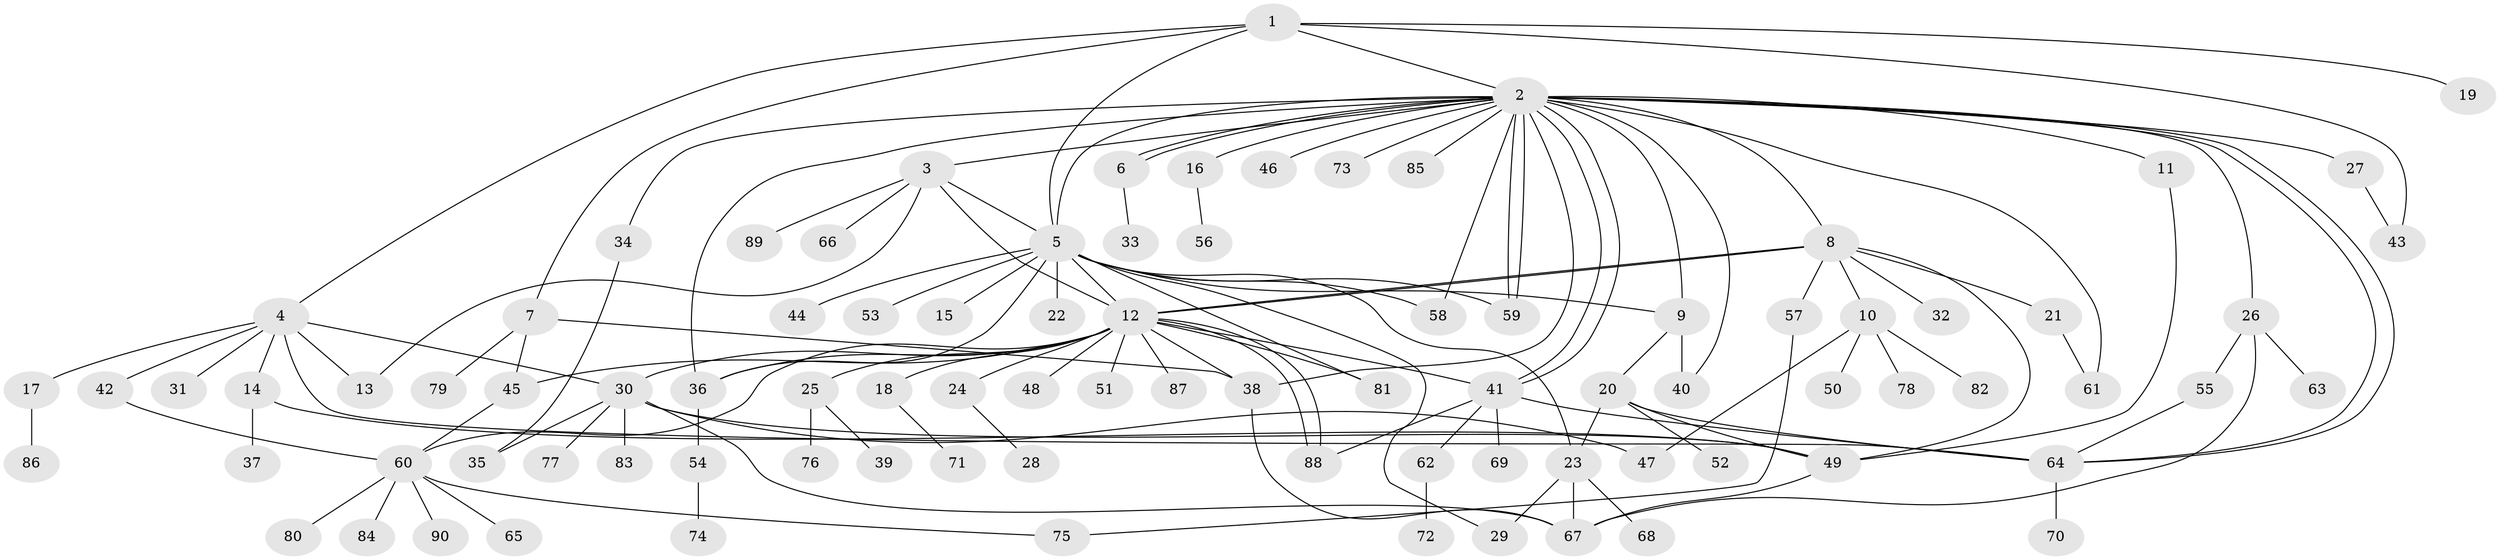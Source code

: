 // coarse degree distribution, {1: 0.9166666666666666, 2: 0.027777777777777776, 19: 0.027777777777777776, 16: 0.027777777777777776}
// Generated by graph-tools (version 1.1) at 2025/52/03/04/25 21:52:02]
// undirected, 90 vertices, 134 edges
graph export_dot {
graph [start="1"]
  node [color=gray90,style=filled];
  1;
  2;
  3;
  4;
  5;
  6;
  7;
  8;
  9;
  10;
  11;
  12;
  13;
  14;
  15;
  16;
  17;
  18;
  19;
  20;
  21;
  22;
  23;
  24;
  25;
  26;
  27;
  28;
  29;
  30;
  31;
  32;
  33;
  34;
  35;
  36;
  37;
  38;
  39;
  40;
  41;
  42;
  43;
  44;
  45;
  46;
  47;
  48;
  49;
  50;
  51;
  52;
  53;
  54;
  55;
  56;
  57;
  58;
  59;
  60;
  61;
  62;
  63;
  64;
  65;
  66;
  67;
  68;
  69;
  70;
  71;
  72;
  73;
  74;
  75;
  76;
  77;
  78;
  79;
  80;
  81;
  82;
  83;
  84;
  85;
  86;
  87;
  88;
  89;
  90;
  1 -- 2;
  1 -- 4;
  1 -- 5;
  1 -- 7;
  1 -- 19;
  1 -- 43;
  2 -- 3;
  2 -- 5;
  2 -- 6;
  2 -- 6;
  2 -- 8;
  2 -- 9;
  2 -- 11;
  2 -- 16;
  2 -- 26;
  2 -- 27;
  2 -- 34;
  2 -- 36;
  2 -- 38;
  2 -- 40;
  2 -- 41;
  2 -- 41;
  2 -- 46;
  2 -- 58;
  2 -- 59;
  2 -- 59;
  2 -- 61;
  2 -- 64;
  2 -- 64;
  2 -- 73;
  2 -- 85;
  3 -- 5;
  3 -- 12;
  3 -- 13;
  3 -- 66;
  3 -- 89;
  4 -- 13;
  4 -- 14;
  4 -- 17;
  4 -- 30;
  4 -- 31;
  4 -- 42;
  4 -- 64;
  5 -- 9;
  5 -- 12;
  5 -- 15;
  5 -- 22;
  5 -- 23;
  5 -- 29;
  5 -- 36;
  5 -- 44;
  5 -- 53;
  5 -- 58;
  5 -- 59;
  5 -- 81;
  6 -- 33;
  7 -- 38;
  7 -- 45;
  7 -- 79;
  8 -- 10;
  8 -- 12;
  8 -- 12;
  8 -- 21;
  8 -- 32;
  8 -- 49;
  8 -- 57;
  9 -- 20;
  9 -- 40;
  10 -- 47;
  10 -- 50;
  10 -- 78;
  10 -- 82;
  11 -- 49;
  12 -- 18;
  12 -- 24;
  12 -- 25;
  12 -- 30;
  12 -- 36;
  12 -- 38;
  12 -- 41;
  12 -- 45;
  12 -- 48;
  12 -- 51;
  12 -- 60;
  12 -- 81;
  12 -- 87;
  12 -- 88;
  12 -- 88;
  14 -- 37;
  14 -- 49;
  16 -- 56;
  17 -- 86;
  18 -- 71;
  20 -- 23;
  20 -- 49;
  20 -- 52;
  20 -- 64;
  21 -- 61;
  23 -- 29;
  23 -- 67;
  23 -- 68;
  24 -- 28;
  25 -- 39;
  25 -- 76;
  26 -- 55;
  26 -- 63;
  26 -- 67;
  27 -- 43;
  30 -- 35;
  30 -- 47;
  30 -- 49;
  30 -- 67;
  30 -- 77;
  30 -- 83;
  34 -- 35;
  36 -- 54;
  38 -- 67;
  41 -- 62;
  41 -- 64;
  41 -- 69;
  41 -- 88;
  42 -- 60;
  45 -- 60;
  49 -- 67;
  54 -- 74;
  55 -- 64;
  57 -- 75;
  60 -- 65;
  60 -- 75;
  60 -- 80;
  60 -- 84;
  60 -- 90;
  62 -- 72;
  64 -- 70;
}
